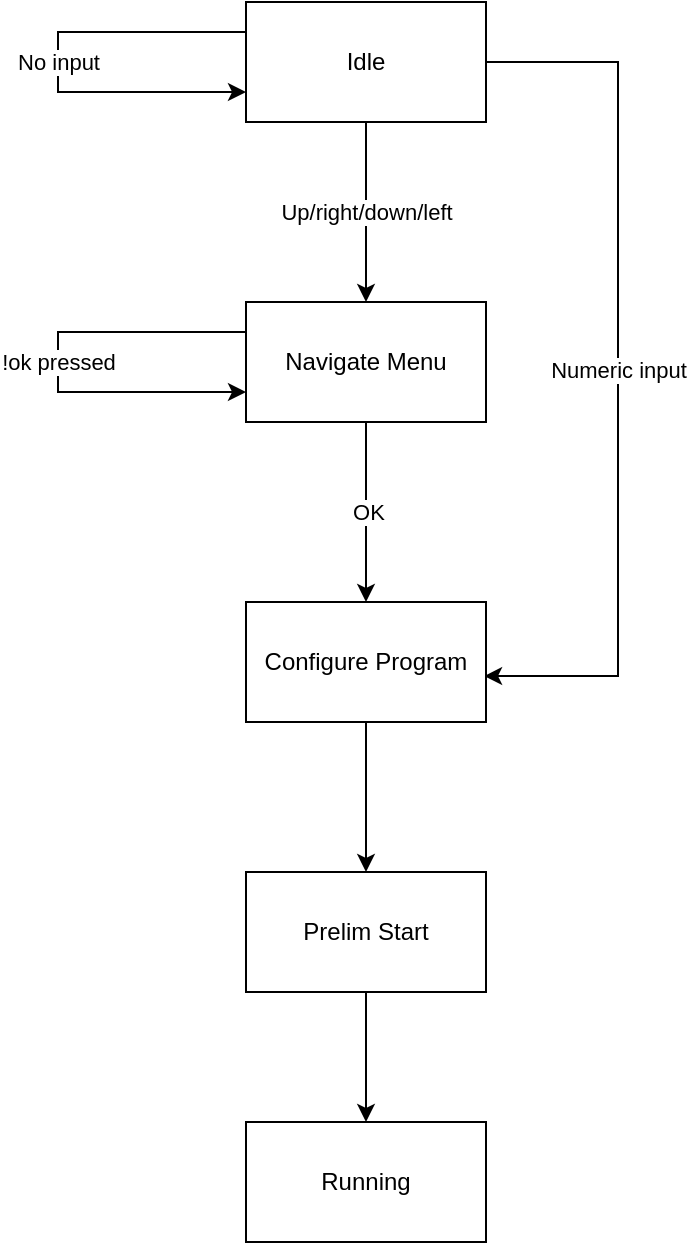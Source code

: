 <mxfile version="21.2.1" type="device">
  <diagram name="Page-1" id="4UufLb_JMBrUuQxe8mLm">
    <mxGraphModel dx="1182" dy="683" grid="1" gridSize="10" guides="1" tooltips="1" connect="1" arrows="1" fold="1" page="1" pageScale="1" pageWidth="827" pageHeight="1169" math="0" shadow="0">
      <root>
        <mxCell id="0" />
        <mxCell id="1" parent="0" />
        <mxCell id="WCEH-KYkY3dfa1sMzXpO-2" value="No input" style="edgeStyle=orthogonalEdgeStyle;rounded=0;orthogonalLoop=1;jettySize=auto;html=1;entryX=0;entryY=0.75;entryDx=0;entryDy=0;exitX=0;exitY=0.25;exitDx=0;exitDy=0;" edge="1" parent="1" source="WCEH-KYkY3dfa1sMzXpO-1" target="WCEH-KYkY3dfa1sMzXpO-1">
          <mxGeometry relative="1" as="geometry">
            <mxPoint x="310" y="230" as="targetPoint" />
            <Array as="points">
              <mxPoint x="260" y="135" />
              <mxPoint x="260" y="165" />
            </Array>
          </mxGeometry>
        </mxCell>
        <mxCell id="WCEH-KYkY3dfa1sMzXpO-3" value="Up/right/down/left" style="edgeStyle=orthogonalEdgeStyle;rounded=0;orthogonalLoop=1;jettySize=auto;html=1;entryX=0.5;entryY=0;entryDx=0;entryDy=0;" edge="1" parent="1" source="WCEH-KYkY3dfa1sMzXpO-1" target="WCEH-KYkY3dfa1sMzXpO-4">
          <mxGeometry relative="1" as="geometry">
            <mxPoint x="414" y="260" as="targetPoint" />
          </mxGeometry>
        </mxCell>
        <mxCell id="WCEH-KYkY3dfa1sMzXpO-6" value="Numeric input" style="edgeStyle=orthogonalEdgeStyle;rounded=0;orthogonalLoop=1;jettySize=auto;html=1;entryX=0.992;entryY=0.617;entryDx=0;entryDy=0;entryPerimeter=0;" edge="1" parent="1" source="WCEH-KYkY3dfa1sMzXpO-1" target="WCEH-KYkY3dfa1sMzXpO-9">
          <mxGeometry relative="1" as="geometry">
            <mxPoint x="550.0" y="480" as="targetPoint" />
            <Array as="points">
              <mxPoint x="540" y="150" />
              <mxPoint x="540" y="457" />
            </Array>
          </mxGeometry>
        </mxCell>
        <mxCell id="WCEH-KYkY3dfa1sMzXpO-1" value="Idle" style="rounded=0;whiteSpace=wrap;html=1;" vertex="1" parent="1">
          <mxGeometry x="354" y="120" width="120" height="60" as="geometry" />
        </mxCell>
        <mxCell id="WCEH-KYkY3dfa1sMzXpO-7" value="!ok pressed" style="edgeStyle=orthogonalEdgeStyle;rounded=0;orthogonalLoop=1;jettySize=auto;html=1;exitX=0;exitY=0.25;exitDx=0;exitDy=0;entryX=0;entryY=0.75;entryDx=0;entryDy=0;" edge="1" parent="1" source="WCEH-KYkY3dfa1sMzXpO-4" target="WCEH-KYkY3dfa1sMzXpO-4">
          <mxGeometry relative="1" as="geometry">
            <mxPoint x="270" y="350" as="targetPoint" />
            <Array as="points">
              <mxPoint x="260" y="285" />
              <mxPoint x="260" y="315" />
            </Array>
          </mxGeometry>
        </mxCell>
        <mxCell id="WCEH-KYkY3dfa1sMzXpO-8" value="OK" style="edgeStyle=orthogonalEdgeStyle;rounded=0;orthogonalLoop=1;jettySize=auto;html=1;" edge="1" parent="1" source="WCEH-KYkY3dfa1sMzXpO-4">
          <mxGeometry relative="1" as="geometry">
            <mxPoint x="414" y="420" as="targetPoint" />
          </mxGeometry>
        </mxCell>
        <mxCell id="WCEH-KYkY3dfa1sMzXpO-4" value="Navigate Menu" style="rounded=0;whiteSpace=wrap;html=1;" vertex="1" parent="1">
          <mxGeometry x="354" y="270" width="120" height="60" as="geometry" />
        </mxCell>
        <mxCell id="WCEH-KYkY3dfa1sMzXpO-12" style="edgeStyle=orthogonalEdgeStyle;rounded=0;orthogonalLoop=1;jettySize=auto;html=1;entryX=0.5;entryY=0;entryDx=0;entryDy=0;" edge="1" parent="1" source="WCEH-KYkY3dfa1sMzXpO-9" target="WCEH-KYkY3dfa1sMzXpO-10">
          <mxGeometry relative="1" as="geometry" />
        </mxCell>
        <mxCell id="WCEH-KYkY3dfa1sMzXpO-9" value="Configure Program" style="rounded=0;whiteSpace=wrap;html=1;" vertex="1" parent="1">
          <mxGeometry x="354" y="420" width="120" height="60" as="geometry" />
        </mxCell>
        <mxCell id="WCEH-KYkY3dfa1sMzXpO-13" style="edgeStyle=orthogonalEdgeStyle;rounded=0;orthogonalLoop=1;jettySize=auto;html=1;entryX=0.5;entryY=0;entryDx=0;entryDy=0;" edge="1" parent="1" source="WCEH-KYkY3dfa1sMzXpO-10" target="WCEH-KYkY3dfa1sMzXpO-11">
          <mxGeometry relative="1" as="geometry" />
        </mxCell>
        <mxCell id="WCEH-KYkY3dfa1sMzXpO-10" value="Prelim Start" style="rounded=0;whiteSpace=wrap;html=1;" vertex="1" parent="1">
          <mxGeometry x="354" y="555" width="120" height="60" as="geometry" />
        </mxCell>
        <mxCell id="WCEH-KYkY3dfa1sMzXpO-11" value="Running" style="rounded=0;whiteSpace=wrap;html=1;" vertex="1" parent="1">
          <mxGeometry x="354" y="680" width="120" height="60" as="geometry" />
        </mxCell>
      </root>
    </mxGraphModel>
  </diagram>
</mxfile>
